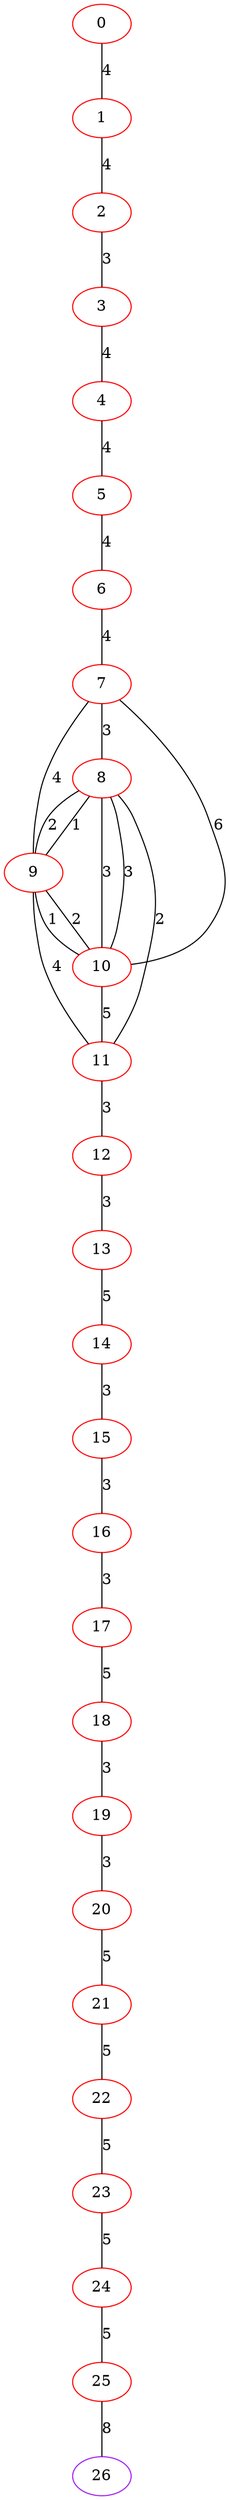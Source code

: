 graph "" {
0 [color=red, weight=1];
1 [color=red, weight=1];
2 [color=red, weight=1];
3 [color=red, weight=1];
4 [color=red, weight=1];
5 [color=red, weight=1];
6 [color=red, weight=1];
7 [color=red, weight=1];
8 [color=red, weight=1];
9 [color=red, weight=1];
10 [color=red, weight=1];
11 [color=red, weight=1];
12 [color=red, weight=1];
13 [color=red, weight=1];
14 [color=red, weight=1];
15 [color=red, weight=1];
16 [color=red, weight=1];
17 [color=red, weight=1];
18 [color=red, weight=1];
19 [color=red, weight=1];
20 [color=red, weight=1];
21 [color=red, weight=1];
22 [color=red, weight=1];
23 [color=red, weight=1];
24 [color=red, weight=1];
25 [color=red, weight=1];
26 [color=purple, weight=4];
0 -- 1  [key=0, label=4];
1 -- 2  [key=0, label=4];
2 -- 3  [key=0, label=3];
3 -- 4  [key=0, label=4];
4 -- 5  [key=0, label=4];
5 -- 6  [key=0, label=4];
6 -- 7  [key=0, label=4];
7 -- 8  [key=0, label=3];
7 -- 9  [key=0, label=4];
7 -- 10  [key=0, label=6];
8 -- 9  [key=0, label=1];
8 -- 9  [key=1, label=2];
8 -- 10  [key=0, label=3];
8 -- 10  [key=1, label=3];
8 -- 11  [key=0, label=2];
9 -- 10  [key=0, label=2];
9 -- 10  [key=1, label=1];
9 -- 11  [key=0, label=4];
10 -- 11  [key=0, label=5];
11 -- 12  [key=0, label=3];
12 -- 13  [key=0, label=3];
13 -- 14  [key=0, label=5];
14 -- 15  [key=0, label=3];
15 -- 16  [key=0, label=3];
16 -- 17  [key=0, label=3];
17 -- 18  [key=0, label=5];
18 -- 19  [key=0, label=3];
19 -- 20  [key=0, label=3];
20 -- 21  [key=0, label=5];
21 -- 22  [key=0, label=5];
22 -- 23  [key=0, label=5];
23 -- 24  [key=0, label=5];
24 -- 25  [key=0, label=5];
25 -- 26  [key=0, label=8];
}
